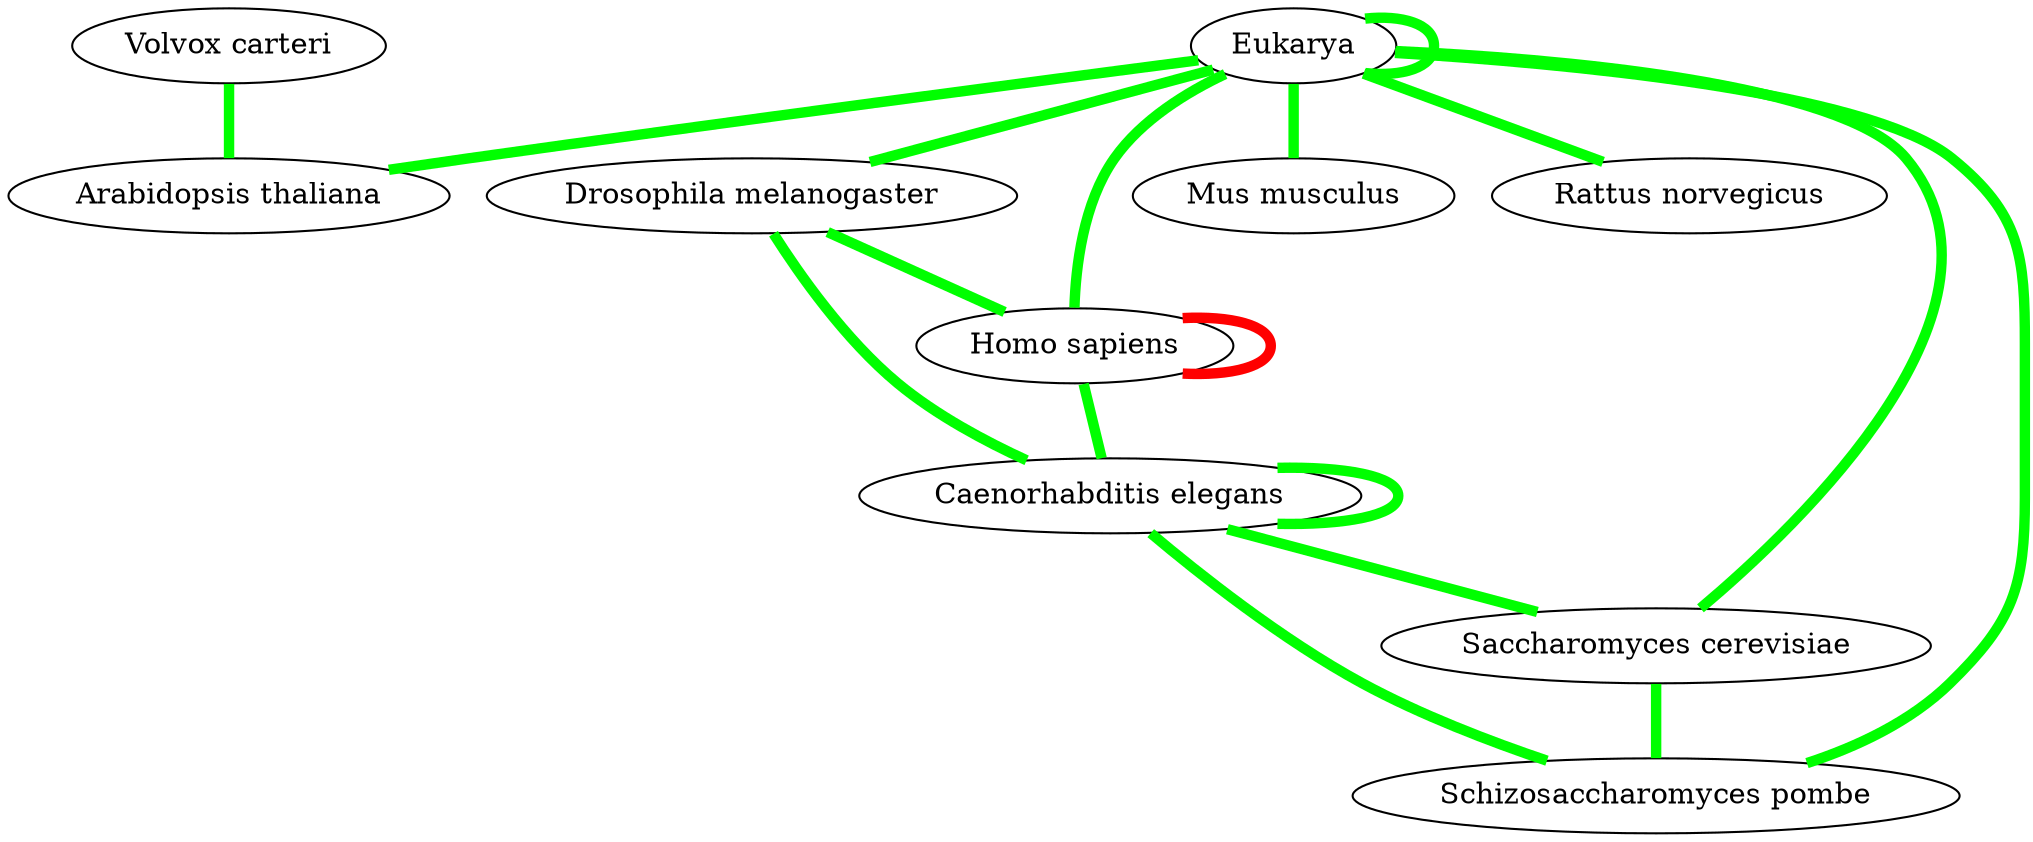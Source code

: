 graph {
"Eukarya";
"Arabidopsis thaliana";
"Volvox carteri";
"Caenorhabditis elegans";
"Drosophila melanogaster";
"Homo sapiens";
"Mus musculus";
"Rattus norvegicus";
"Saccharomyces cerevisiae";
"Schizosaccharomyces pombe";
"Eukarya" -- "Eukarya" [color=green, penwidth=5];
"Eukarya" -- "Saccharomyces cerevisiae" [color=green, penwidth=5];
"Eukarya" -- "Schizosaccharomyces pombe" [color=green, penwidth=5];
"Eukarya" -- "Arabidopsis thaliana" [color=green, penwidth=5];
"Eukarya" -- "Drosophila melanogaster" [color=green, penwidth=5];
"Eukarya" -- "Homo sapiens" [color=green, penwidth=5];
"Eukarya" -- "Mus musculus" [color=green, penwidth=5];
"Eukarya" -- "Rattus norvegicus" [color=green, penwidth=5];
"Volvox carteri" -- "Arabidopsis thaliana" [color=green, penwidth=5];
"Saccharomyces cerevisiae" -- "Schizosaccharomyces pombe" [color=green, penwidth=5];
"Caenorhabditis elegans" -- "Saccharomyces cerevisiae" [color=green, penwidth=5];
"Caenorhabditis elegans" -- "Schizosaccharomyces pombe" [color=green, penwidth=5];
"Caenorhabditis elegans" -- "Drosophila melanogaster" [color=green, penwidth=5];
"Caenorhabditis elegans" -- "Caenorhabditis elegans" [color=green, penwidth=5];
"Drosophila melanogaster" -- "Homo sapiens" [color=green, penwidth=5];
"Homo sapiens" -- "Caenorhabditis elegans" [color=green, penwidth=5];
"Homo sapiens" -- "Homo sapiens" [color=red, penwidth=5];
}
